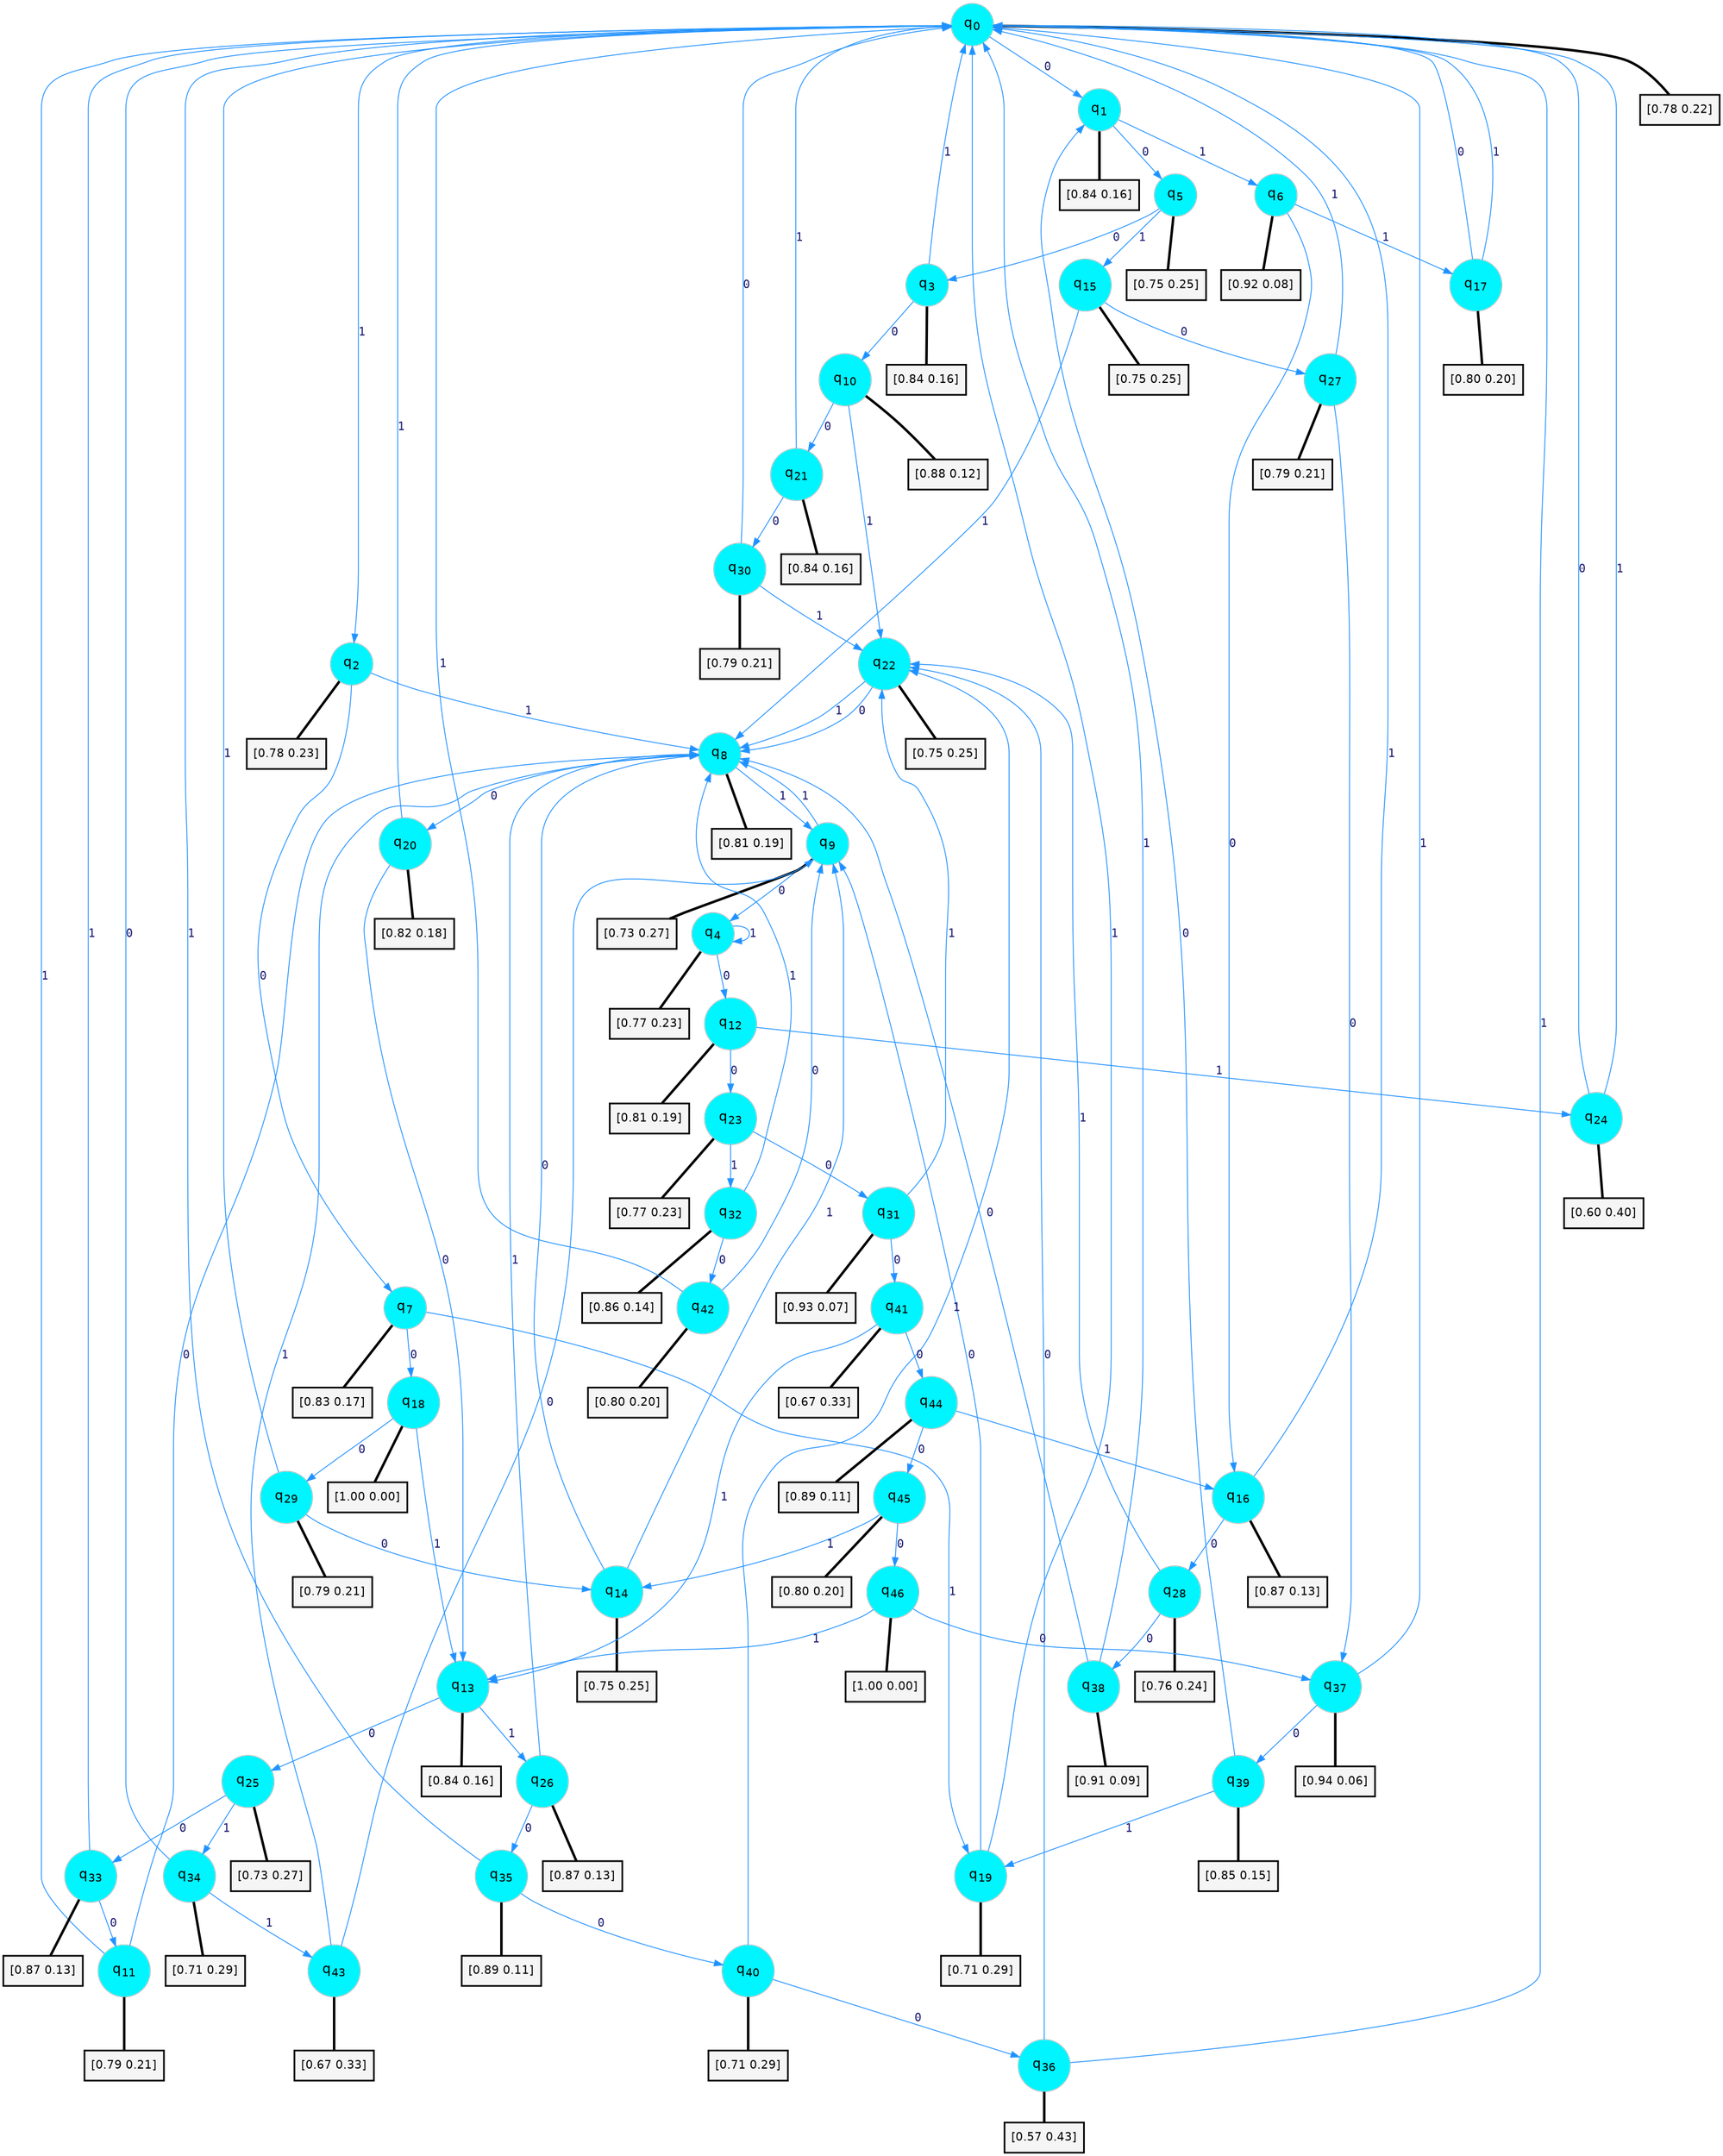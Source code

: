 digraph G {
graph [
bgcolor=transparent, dpi=300, rankdir=TD, size="40,25"];
node [
color=gray, fillcolor=turquoise1, fontcolor=black, fontname=Helvetica, fontsize=16, fontweight=bold, shape=circle, style=filled];
edge [
arrowsize=1, color=dodgerblue1, fontcolor=midnightblue, fontname=courier, fontweight=bold, penwidth=1, style=solid, weight=20];
0[label=<q<SUB>0</SUB>>];
1[label=<q<SUB>1</SUB>>];
2[label=<q<SUB>2</SUB>>];
3[label=<q<SUB>3</SUB>>];
4[label=<q<SUB>4</SUB>>];
5[label=<q<SUB>5</SUB>>];
6[label=<q<SUB>6</SUB>>];
7[label=<q<SUB>7</SUB>>];
8[label=<q<SUB>8</SUB>>];
9[label=<q<SUB>9</SUB>>];
10[label=<q<SUB>10</SUB>>];
11[label=<q<SUB>11</SUB>>];
12[label=<q<SUB>12</SUB>>];
13[label=<q<SUB>13</SUB>>];
14[label=<q<SUB>14</SUB>>];
15[label=<q<SUB>15</SUB>>];
16[label=<q<SUB>16</SUB>>];
17[label=<q<SUB>17</SUB>>];
18[label=<q<SUB>18</SUB>>];
19[label=<q<SUB>19</SUB>>];
20[label=<q<SUB>20</SUB>>];
21[label=<q<SUB>21</SUB>>];
22[label=<q<SUB>22</SUB>>];
23[label=<q<SUB>23</SUB>>];
24[label=<q<SUB>24</SUB>>];
25[label=<q<SUB>25</SUB>>];
26[label=<q<SUB>26</SUB>>];
27[label=<q<SUB>27</SUB>>];
28[label=<q<SUB>28</SUB>>];
29[label=<q<SUB>29</SUB>>];
30[label=<q<SUB>30</SUB>>];
31[label=<q<SUB>31</SUB>>];
32[label=<q<SUB>32</SUB>>];
33[label=<q<SUB>33</SUB>>];
34[label=<q<SUB>34</SUB>>];
35[label=<q<SUB>35</SUB>>];
36[label=<q<SUB>36</SUB>>];
37[label=<q<SUB>37</SUB>>];
38[label=<q<SUB>38</SUB>>];
39[label=<q<SUB>39</SUB>>];
40[label=<q<SUB>40</SUB>>];
41[label=<q<SUB>41</SUB>>];
42[label=<q<SUB>42</SUB>>];
43[label=<q<SUB>43</SUB>>];
44[label=<q<SUB>44</SUB>>];
45[label=<q<SUB>45</SUB>>];
46[label=<q<SUB>46</SUB>>];
47[label="[0.78 0.22]", shape=box,fontcolor=black, fontname=Helvetica, fontsize=14, penwidth=2, fillcolor=whitesmoke,color=black];
48[label="[0.84 0.16]", shape=box,fontcolor=black, fontname=Helvetica, fontsize=14, penwidth=2, fillcolor=whitesmoke,color=black];
49[label="[0.78 0.23]", shape=box,fontcolor=black, fontname=Helvetica, fontsize=14, penwidth=2, fillcolor=whitesmoke,color=black];
50[label="[0.84 0.16]", shape=box,fontcolor=black, fontname=Helvetica, fontsize=14, penwidth=2, fillcolor=whitesmoke,color=black];
51[label="[0.77 0.23]", shape=box,fontcolor=black, fontname=Helvetica, fontsize=14, penwidth=2, fillcolor=whitesmoke,color=black];
52[label="[0.75 0.25]", shape=box,fontcolor=black, fontname=Helvetica, fontsize=14, penwidth=2, fillcolor=whitesmoke,color=black];
53[label="[0.92 0.08]", shape=box,fontcolor=black, fontname=Helvetica, fontsize=14, penwidth=2, fillcolor=whitesmoke,color=black];
54[label="[0.83 0.17]", shape=box,fontcolor=black, fontname=Helvetica, fontsize=14, penwidth=2, fillcolor=whitesmoke,color=black];
55[label="[0.81 0.19]", shape=box,fontcolor=black, fontname=Helvetica, fontsize=14, penwidth=2, fillcolor=whitesmoke,color=black];
56[label="[0.73 0.27]", shape=box,fontcolor=black, fontname=Helvetica, fontsize=14, penwidth=2, fillcolor=whitesmoke,color=black];
57[label="[0.88 0.12]", shape=box,fontcolor=black, fontname=Helvetica, fontsize=14, penwidth=2, fillcolor=whitesmoke,color=black];
58[label="[0.79 0.21]", shape=box,fontcolor=black, fontname=Helvetica, fontsize=14, penwidth=2, fillcolor=whitesmoke,color=black];
59[label="[0.81 0.19]", shape=box,fontcolor=black, fontname=Helvetica, fontsize=14, penwidth=2, fillcolor=whitesmoke,color=black];
60[label="[0.84 0.16]", shape=box,fontcolor=black, fontname=Helvetica, fontsize=14, penwidth=2, fillcolor=whitesmoke,color=black];
61[label="[0.75 0.25]", shape=box,fontcolor=black, fontname=Helvetica, fontsize=14, penwidth=2, fillcolor=whitesmoke,color=black];
62[label="[0.75 0.25]", shape=box,fontcolor=black, fontname=Helvetica, fontsize=14, penwidth=2, fillcolor=whitesmoke,color=black];
63[label="[0.87 0.13]", shape=box,fontcolor=black, fontname=Helvetica, fontsize=14, penwidth=2, fillcolor=whitesmoke,color=black];
64[label="[0.80 0.20]", shape=box,fontcolor=black, fontname=Helvetica, fontsize=14, penwidth=2, fillcolor=whitesmoke,color=black];
65[label="[1.00 0.00]", shape=box,fontcolor=black, fontname=Helvetica, fontsize=14, penwidth=2, fillcolor=whitesmoke,color=black];
66[label="[0.71 0.29]", shape=box,fontcolor=black, fontname=Helvetica, fontsize=14, penwidth=2, fillcolor=whitesmoke,color=black];
67[label="[0.82 0.18]", shape=box,fontcolor=black, fontname=Helvetica, fontsize=14, penwidth=2, fillcolor=whitesmoke,color=black];
68[label="[0.84 0.16]", shape=box,fontcolor=black, fontname=Helvetica, fontsize=14, penwidth=2, fillcolor=whitesmoke,color=black];
69[label="[0.75 0.25]", shape=box,fontcolor=black, fontname=Helvetica, fontsize=14, penwidth=2, fillcolor=whitesmoke,color=black];
70[label="[0.77 0.23]", shape=box,fontcolor=black, fontname=Helvetica, fontsize=14, penwidth=2, fillcolor=whitesmoke,color=black];
71[label="[0.60 0.40]", shape=box,fontcolor=black, fontname=Helvetica, fontsize=14, penwidth=2, fillcolor=whitesmoke,color=black];
72[label="[0.73 0.27]", shape=box,fontcolor=black, fontname=Helvetica, fontsize=14, penwidth=2, fillcolor=whitesmoke,color=black];
73[label="[0.87 0.13]", shape=box,fontcolor=black, fontname=Helvetica, fontsize=14, penwidth=2, fillcolor=whitesmoke,color=black];
74[label="[0.79 0.21]", shape=box,fontcolor=black, fontname=Helvetica, fontsize=14, penwidth=2, fillcolor=whitesmoke,color=black];
75[label="[0.76 0.24]", shape=box,fontcolor=black, fontname=Helvetica, fontsize=14, penwidth=2, fillcolor=whitesmoke,color=black];
76[label="[0.79 0.21]", shape=box,fontcolor=black, fontname=Helvetica, fontsize=14, penwidth=2, fillcolor=whitesmoke,color=black];
77[label="[0.79 0.21]", shape=box,fontcolor=black, fontname=Helvetica, fontsize=14, penwidth=2, fillcolor=whitesmoke,color=black];
78[label="[0.93 0.07]", shape=box,fontcolor=black, fontname=Helvetica, fontsize=14, penwidth=2, fillcolor=whitesmoke,color=black];
79[label="[0.86 0.14]", shape=box,fontcolor=black, fontname=Helvetica, fontsize=14, penwidth=2, fillcolor=whitesmoke,color=black];
80[label="[0.87 0.13]", shape=box,fontcolor=black, fontname=Helvetica, fontsize=14, penwidth=2, fillcolor=whitesmoke,color=black];
81[label="[0.71 0.29]", shape=box,fontcolor=black, fontname=Helvetica, fontsize=14, penwidth=2, fillcolor=whitesmoke,color=black];
82[label="[0.89 0.11]", shape=box,fontcolor=black, fontname=Helvetica, fontsize=14, penwidth=2, fillcolor=whitesmoke,color=black];
83[label="[0.57 0.43]", shape=box,fontcolor=black, fontname=Helvetica, fontsize=14, penwidth=2, fillcolor=whitesmoke,color=black];
84[label="[0.94 0.06]", shape=box,fontcolor=black, fontname=Helvetica, fontsize=14, penwidth=2, fillcolor=whitesmoke,color=black];
85[label="[0.91 0.09]", shape=box,fontcolor=black, fontname=Helvetica, fontsize=14, penwidth=2, fillcolor=whitesmoke,color=black];
86[label="[0.85 0.15]", shape=box,fontcolor=black, fontname=Helvetica, fontsize=14, penwidth=2, fillcolor=whitesmoke,color=black];
87[label="[0.71 0.29]", shape=box,fontcolor=black, fontname=Helvetica, fontsize=14, penwidth=2, fillcolor=whitesmoke,color=black];
88[label="[0.67 0.33]", shape=box,fontcolor=black, fontname=Helvetica, fontsize=14, penwidth=2, fillcolor=whitesmoke,color=black];
89[label="[0.80 0.20]", shape=box,fontcolor=black, fontname=Helvetica, fontsize=14, penwidth=2, fillcolor=whitesmoke,color=black];
90[label="[0.67 0.33]", shape=box,fontcolor=black, fontname=Helvetica, fontsize=14, penwidth=2, fillcolor=whitesmoke,color=black];
91[label="[0.89 0.11]", shape=box,fontcolor=black, fontname=Helvetica, fontsize=14, penwidth=2, fillcolor=whitesmoke,color=black];
92[label="[0.80 0.20]", shape=box,fontcolor=black, fontname=Helvetica, fontsize=14, penwidth=2, fillcolor=whitesmoke,color=black];
93[label="[1.00 0.00]", shape=box,fontcolor=black, fontname=Helvetica, fontsize=14, penwidth=2, fillcolor=whitesmoke,color=black];
0->1 [label=0];
0->2 [label=1];
0->47 [arrowhead=none, penwidth=3,color=black];
1->5 [label=0];
1->6 [label=1];
1->48 [arrowhead=none, penwidth=3,color=black];
2->7 [label=0];
2->8 [label=1];
2->49 [arrowhead=none, penwidth=3,color=black];
3->10 [label=0];
3->0 [label=1];
3->50 [arrowhead=none, penwidth=3,color=black];
4->12 [label=0];
4->4 [label=1];
4->51 [arrowhead=none, penwidth=3,color=black];
5->3 [label=0];
5->15 [label=1];
5->52 [arrowhead=none, penwidth=3,color=black];
6->16 [label=0];
6->17 [label=1];
6->53 [arrowhead=none, penwidth=3,color=black];
7->18 [label=0];
7->19 [label=1];
7->54 [arrowhead=none, penwidth=3,color=black];
8->20 [label=0];
8->9 [label=1];
8->55 [arrowhead=none, penwidth=3,color=black];
9->4 [label=0];
9->8 [label=1];
9->56 [arrowhead=none, penwidth=3,color=black];
10->21 [label=0];
10->22 [label=1];
10->57 [arrowhead=none, penwidth=3,color=black];
11->8 [label=0];
11->0 [label=1];
11->58 [arrowhead=none, penwidth=3,color=black];
12->23 [label=0];
12->24 [label=1];
12->59 [arrowhead=none, penwidth=3,color=black];
13->25 [label=0];
13->26 [label=1];
13->60 [arrowhead=none, penwidth=3,color=black];
14->8 [label=0];
14->9 [label=1];
14->61 [arrowhead=none, penwidth=3,color=black];
15->27 [label=0];
15->8 [label=1];
15->62 [arrowhead=none, penwidth=3,color=black];
16->28 [label=0];
16->0 [label=1];
16->63 [arrowhead=none, penwidth=3,color=black];
17->0 [label=0];
17->0 [label=1];
17->64 [arrowhead=none, penwidth=3,color=black];
18->29 [label=0];
18->13 [label=1];
18->65 [arrowhead=none, penwidth=3,color=black];
19->9 [label=0];
19->0 [label=1];
19->66 [arrowhead=none, penwidth=3,color=black];
20->13 [label=0];
20->0 [label=1];
20->67 [arrowhead=none, penwidth=3,color=black];
21->30 [label=0];
21->0 [label=1];
21->68 [arrowhead=none, penwidth=3,color=black];
22->8 [label=0];
22->8 [label=1];
22->69 [arrowhead=none, penwidth=3,color=black];
23->31 [label=0];
23->32 [label=1];
23->70 [arrowhead=none, penwidth=3,color=black];
24->0 [label=0];
24->0 [label=1];
24->71 [arrowhead=none, penwidth=3,color=black];
25->33 [label=0];
25->34 [label=1];
25->72 [arrowhead=none, penwidth=3,color=black];
26->35 [label=0];
26->8 [label=1];
26->73 [arrowhead=none, penwidth=3,color=black];
27->37 [label=0];
27->0 [label=1];
27->74 [arrowhead=none, penwidth=3,color=black];
28->38 [label=0];
28->22 [label=1];
28->75 [arrowhead=none, penwidth=3,color=black];
29->14 [label=0];
29->0 [label=1];
29->76 [arrowhead=none, penwidth=3,color=black];
30->0 [label=0];
30->22 [label=1];
30->77 [arrowhead=none, penwidth=3,color=black];
31->41 [label=0];
31->22 [label=1];
31->78 [arrowhead=none, penwidth=3,color=black];
32->42 [label=0];
32->8 [label=1];
32->79 [arrowhead=none, penwidth=3,color=black];
33->11 [label=0];
33->0 [label=1];
33->80 [arrowhead=none, penwidth=3,color=black];
34->0 [label=0];
34->43 [label=1];
34->81 [arrowhead=none, penwidth=3,color=black];
35->40 [label=0];
35->0 [label=1];
35->82 [arrowhead=none, penwidth=3,color=black];
36->22 [label=0];
36->0 [label=1];
36->83 [arrowhead=none, penwidth=3,color=black];
37->39 [label=0];
37->0 [label=1];
37->84 [arrowhead=none, penwidth=3,color=black];
38->8 [label=0];
38->0 [label=1];
38->85 [arrowhead=none, penwidth=3,color=black];
39->1 [label=0];
39->19 [label=1];
39->86 [arrowhead=none, penwidth=3,color=black];
40->36 [label=0];
40->22 [label=1];
40->87 [arrowhead=none, penwidth=3,color=black];
41->44 [label=0];
41->13 [label=1];
41->88 [arrowhead=none, penwidth=3,color=black];
42->9 [label=0];
42->0 [label=1];
42->89 [arrowhead=none, penwidth=3,color=black];
43->9 [label=0];
43->8 [label=1];
43->90 [arrowhead=none, penwidth=3,color=black];
44->45 [label=0];
44->16 [label=1];
44->91 [arrowhead=none, penwidth=3,color=black];
45->46 [label=0];
45->14 [label=1];
45->92 [arrowhead=none, penwidth=3,color=black];
46->37 [label=0];
46->13 [label=1];
46->93 [arrowhead=none, penwidth=3,color=black];
}
